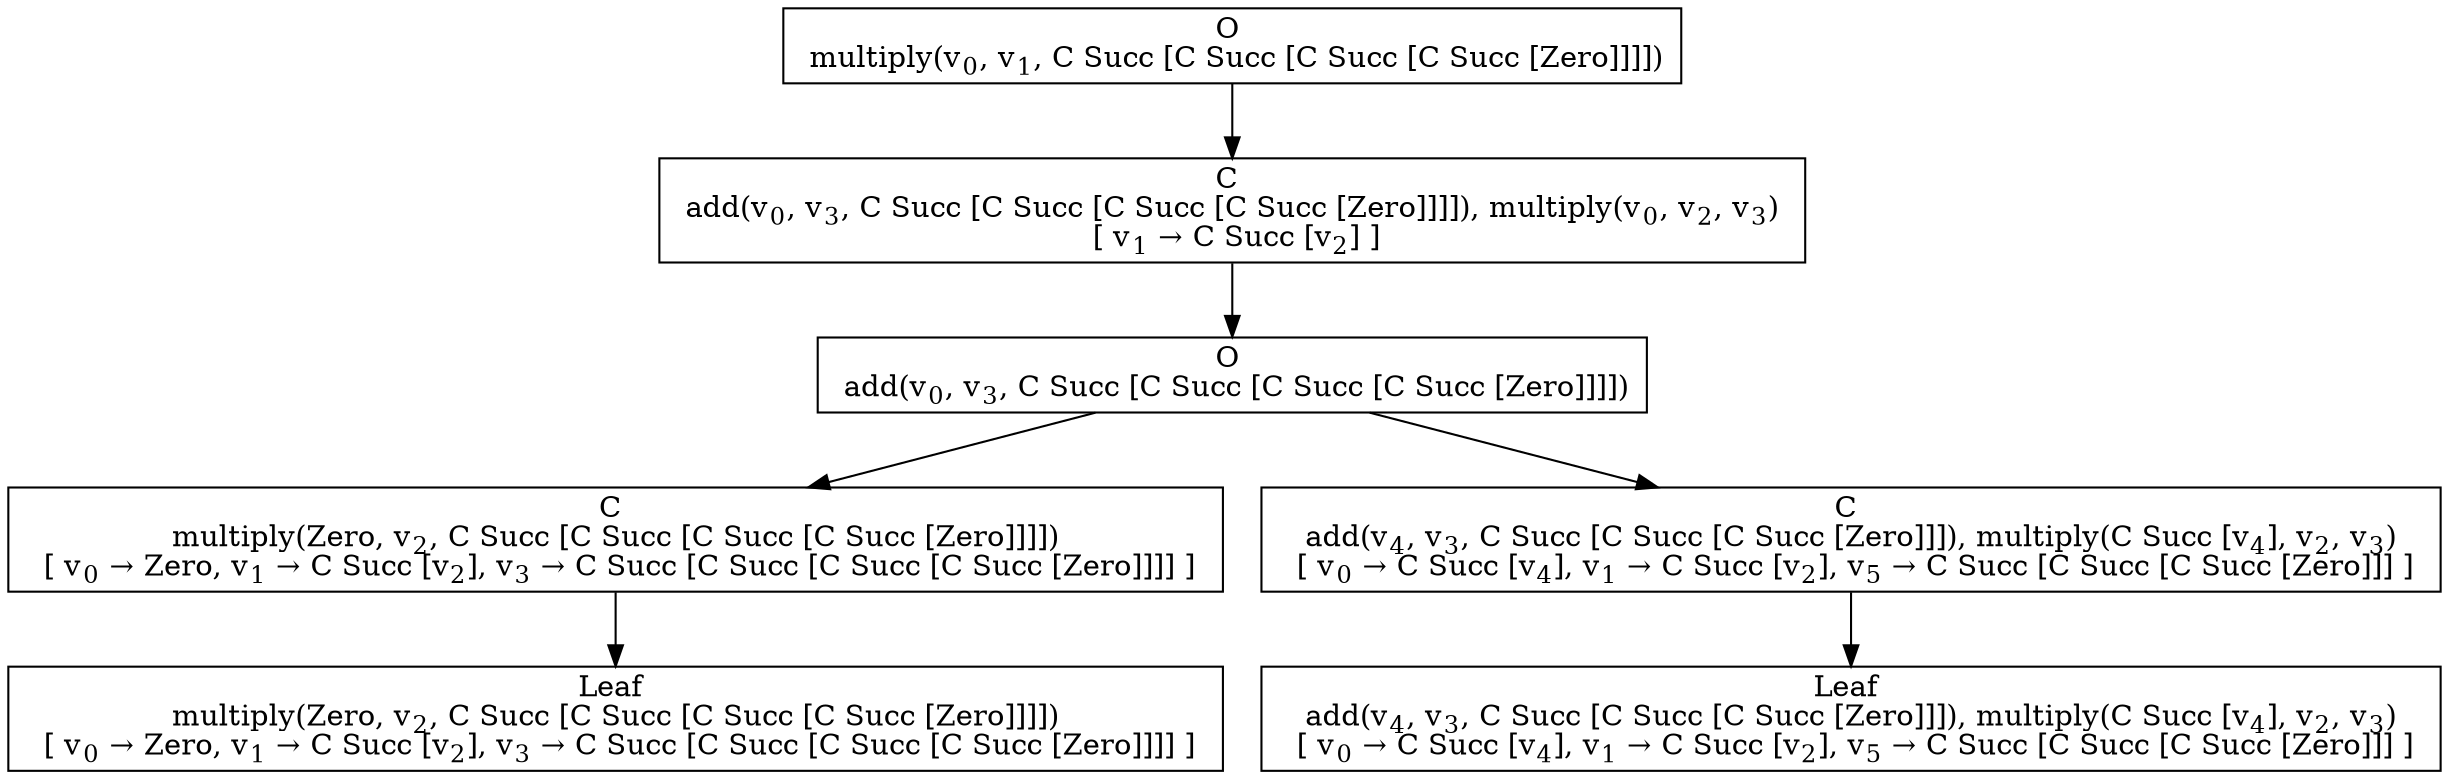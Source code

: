 digraph {
    graph [rankdir=TB
          ,bgcolor=transparent];
    node [shape=box
         ,fillcolor=white
         ,style=filled];
    0 [label=<O <BR/> multiply(v<SUB>0</SUB>, v<SUB>1</SUB>, C Succ [C Succ [C Succ [C Succ [Zero]]]])>];
    1 [label=<C <BR/> add(v<SUB>0</SUB>, v<SUB>3</SUB>, C Succ [C Succ [C Succ [C Succ [Zero]]]]), multiply(v<SUB>0</SUB>, v<SUB>2</SUB>, v<SUB>3</SUB>) <BR/>  [ v<SUB>1</SUB> &rarr; C Succ [v<SUB>2</SUB>] ] >];
    2 [label=<O <BR/> add(v<SUB>0</SUB>, v<SUB>3</SUB>, C Succ [C Succ [C Succ [C Succ [Zero]]]])>];
    3 [label=<C <BR/> multiply(Zero, v<SUB>2</SUB>, C Succ [C Succ [C Succ [C Succ [Zero]]]]) <BR/>  [ v<SUB>0</SUB> &rarr; Zero, v<SUB>1</SUB> &rarr; C Succ [v<SUB>2</SUB>], v<SUB>3</SUB> &rarr; C Succ [C Succ [C Succ [C Succ [Zero]]]] ] >];
    4 [label=<C <BR/> add(v<SUB>4</SUB>, v<SUB>3</SUB>, C Succ [C Succ [C Succ [Zero]]]), multiply(C Succ [v<SUB>4</SUB>], v<SUB>2</SUB>, v<SUB>3</SUB>) <BR/>  [ v<SUB>0</SUB> &rarr; C Succ [v<SUB>4</SUB>], v<SUB>1</SUB> &rarr; C Succ [v<SUB>2</SUB>], v<SUB>5</SUB> &rarr; C Succ [C Succ [C Succ [Zero]]] ] >];
    5 [label=<Leaf <BR/> multiply(Zero, v<SUB>2</SUB>, C Succ [C Succ [C Succ [C Succ [Zero]]]]) <BR/>  [ v<SUB>0</SUB> &rarr; Zero, v<SUB>1</SUB> &rarr; C Succ [v<SUB>2</SUB>], v<SUB>3</SUB> &rarr; C Succ [C Succ [C Succ [C Succ [Zero]]]] ] >];
    6 [label=<Leaf <BR/> add(v<SUB>4</SUB>, v<SUB>3</SUB>, C Succ [C Succ [C Succ [Zero]]]), multiply(C Succ [v<SUB>4</SUB>], v<SUB>2</SUB>, v<SUB>3</SUB>) <BR/>  [ v<SUB>0</SUB> &rarr; C Succ [v<SUB>4</SUB>], v<SUB>1</SUB> &rarr; C Succ [v<SUB>2</SUB>], v<SUB>5</SUB> &rarr; C Succ [C Succ [C Succ [Zero]]] ] >];
    0 -> 1 [label=""];
    1 -> 2 [label=""];
    2 -> 3 [label=""];
    2 -> 4 [label=""];
    3 -> 5 [label=""];
    4 -> 6 [label=""];
}